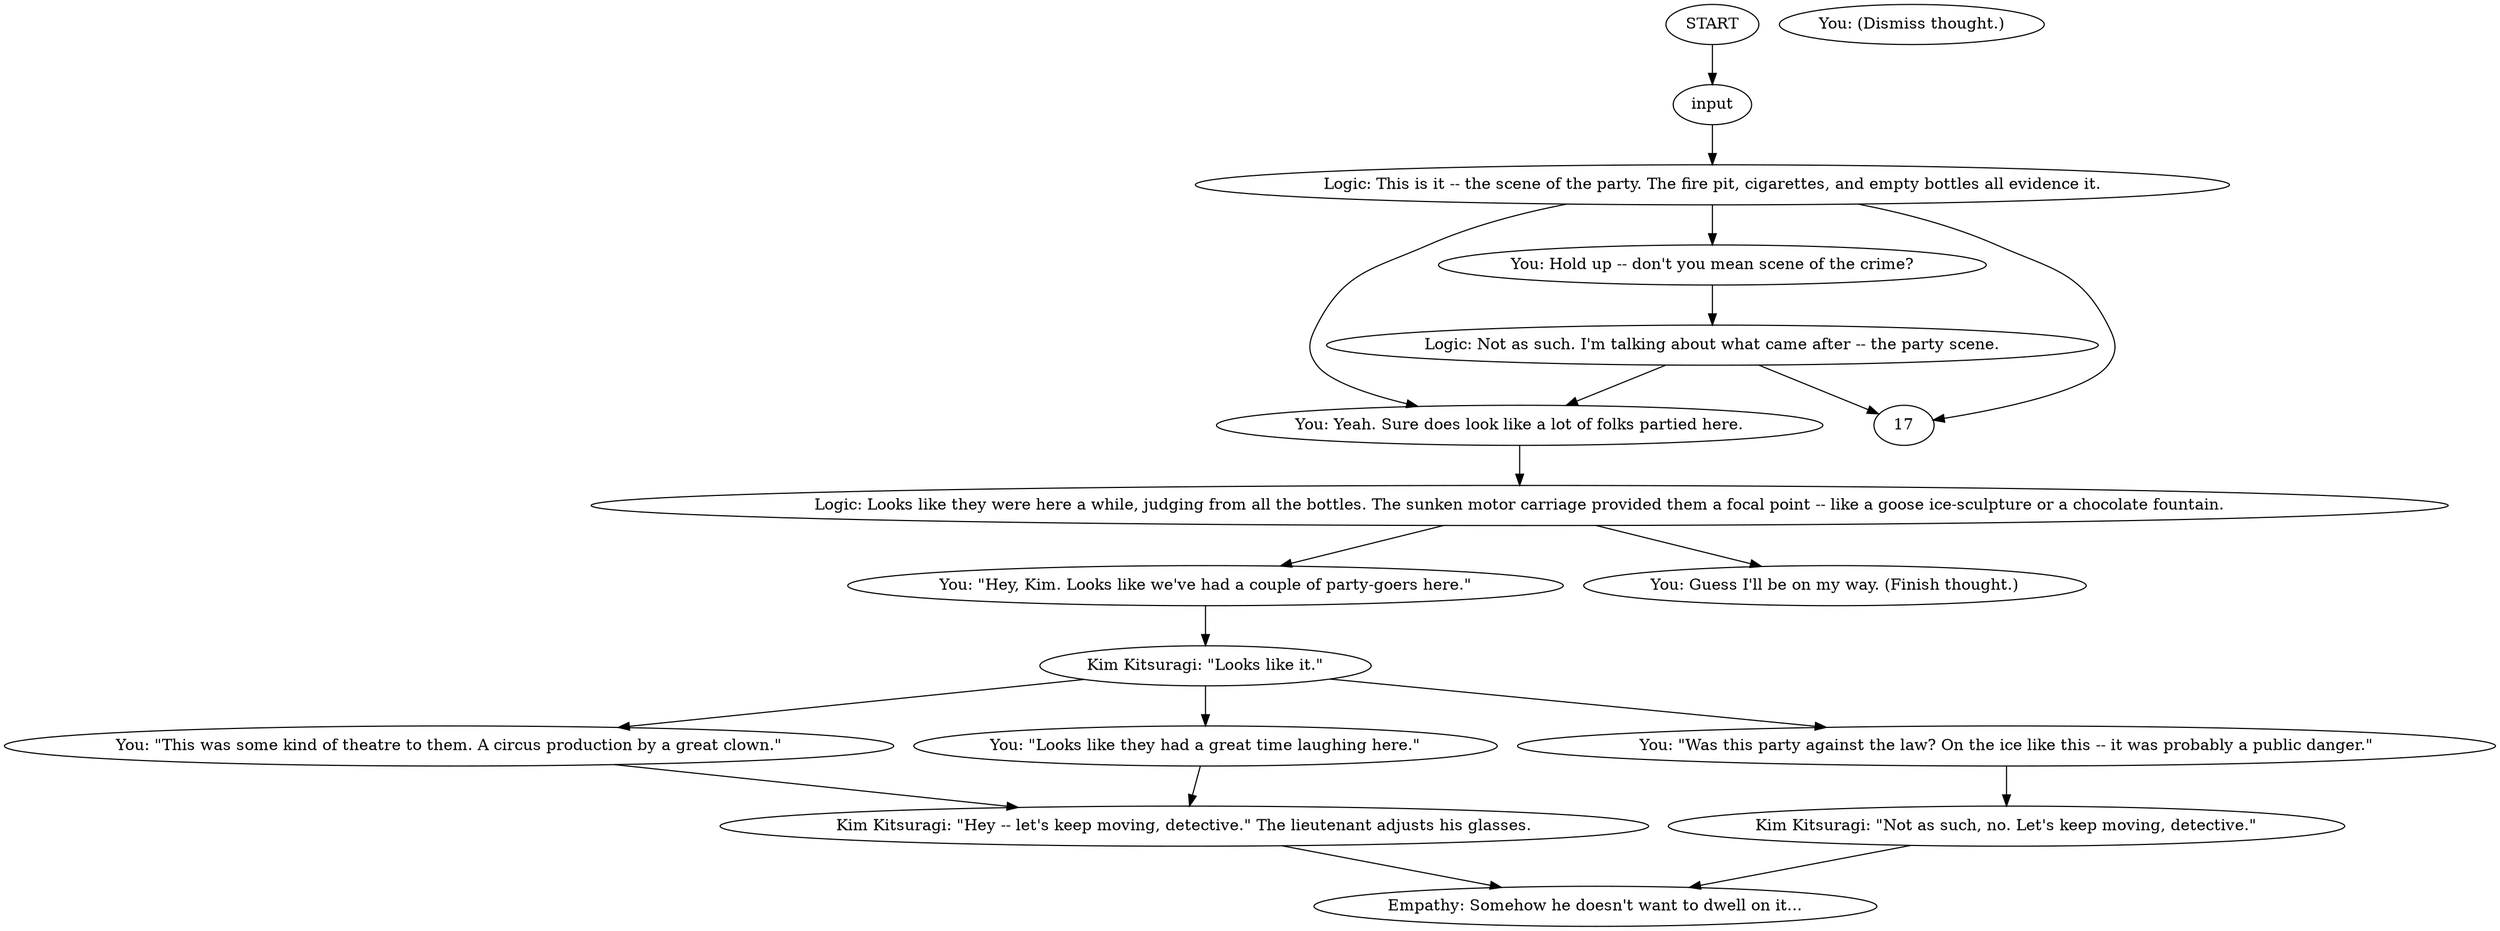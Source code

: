 # COAST ORB / laughingatscene
# Convo with Logic about the scene of the party
# ==================================================
digraph G {
	  0 [label="START"];
	  1 [label="input"];
	  2 [label="You: \"This was some kind of theatre to them. A circus production by a great clown.\""];
	  3 [label="Kim Kitsuragi: \"Hey -- let's keep moving, detective.\" The lieutenant adjusts his glasses."];
	  4 [label="You: \"Looks like they had a great time laughing here.\""];
	  5 [label="Logic: This is it -- the scene of the party. The fire pit, cigarettes, and empty bottles all evidence it."];
	  6 [label="You: Yeah. Sure does look like a lot of folks partied here."];
	  7 [label="You: \"Was this party against the law? On the ice like this -- it was probably a public danger.\""];
	  8 [label="Kim Kitsuragi: \"Looks like it.\""];
	  9 [label="Logic: Looks like they were here a while, judging from all the bottles. The sunken motor carriage provided them a focal point -- like a goose ice-sculpture or a chocolate fountain."];
	  10 [label="You: Hold up -- don't you mean scene of the crime?"];
	  11 [label="You: \"Hey, Kim. Looks like we've had a couple of party-goers here.\""];
	  12 [label="Kim Kitsuragi: \"Not as such, no. Let's keep moving, detective.\""];
	  13 [label="Empathy: Somehow he doesn't want to dwell on it..."];
	  14 [label="You: Guess I'll be on my way. (Finish thought.)"];
	  15 [label="Logic: Not as such. I'm talking about what came after -- the party scene."];
	  16 [label="You: (Dismiss thought.)"];
	  0 -> 1
	  1 -> 5
	  2 -> 3
	  3 -> 13
	  4 -> 3
	  5 -> 17
	  5 -> 10
	  5 -> 6
	  6 -> 9
	  7 -> 12
	  8 -> 2
	  8 -> 4
	  8 -> 7
	  9 -> 11
	  9 -> 14
	  10 -> 15
	  11 -> 8
	  12 -> 13
	  15 -> 17
	  15 -> 6
}

